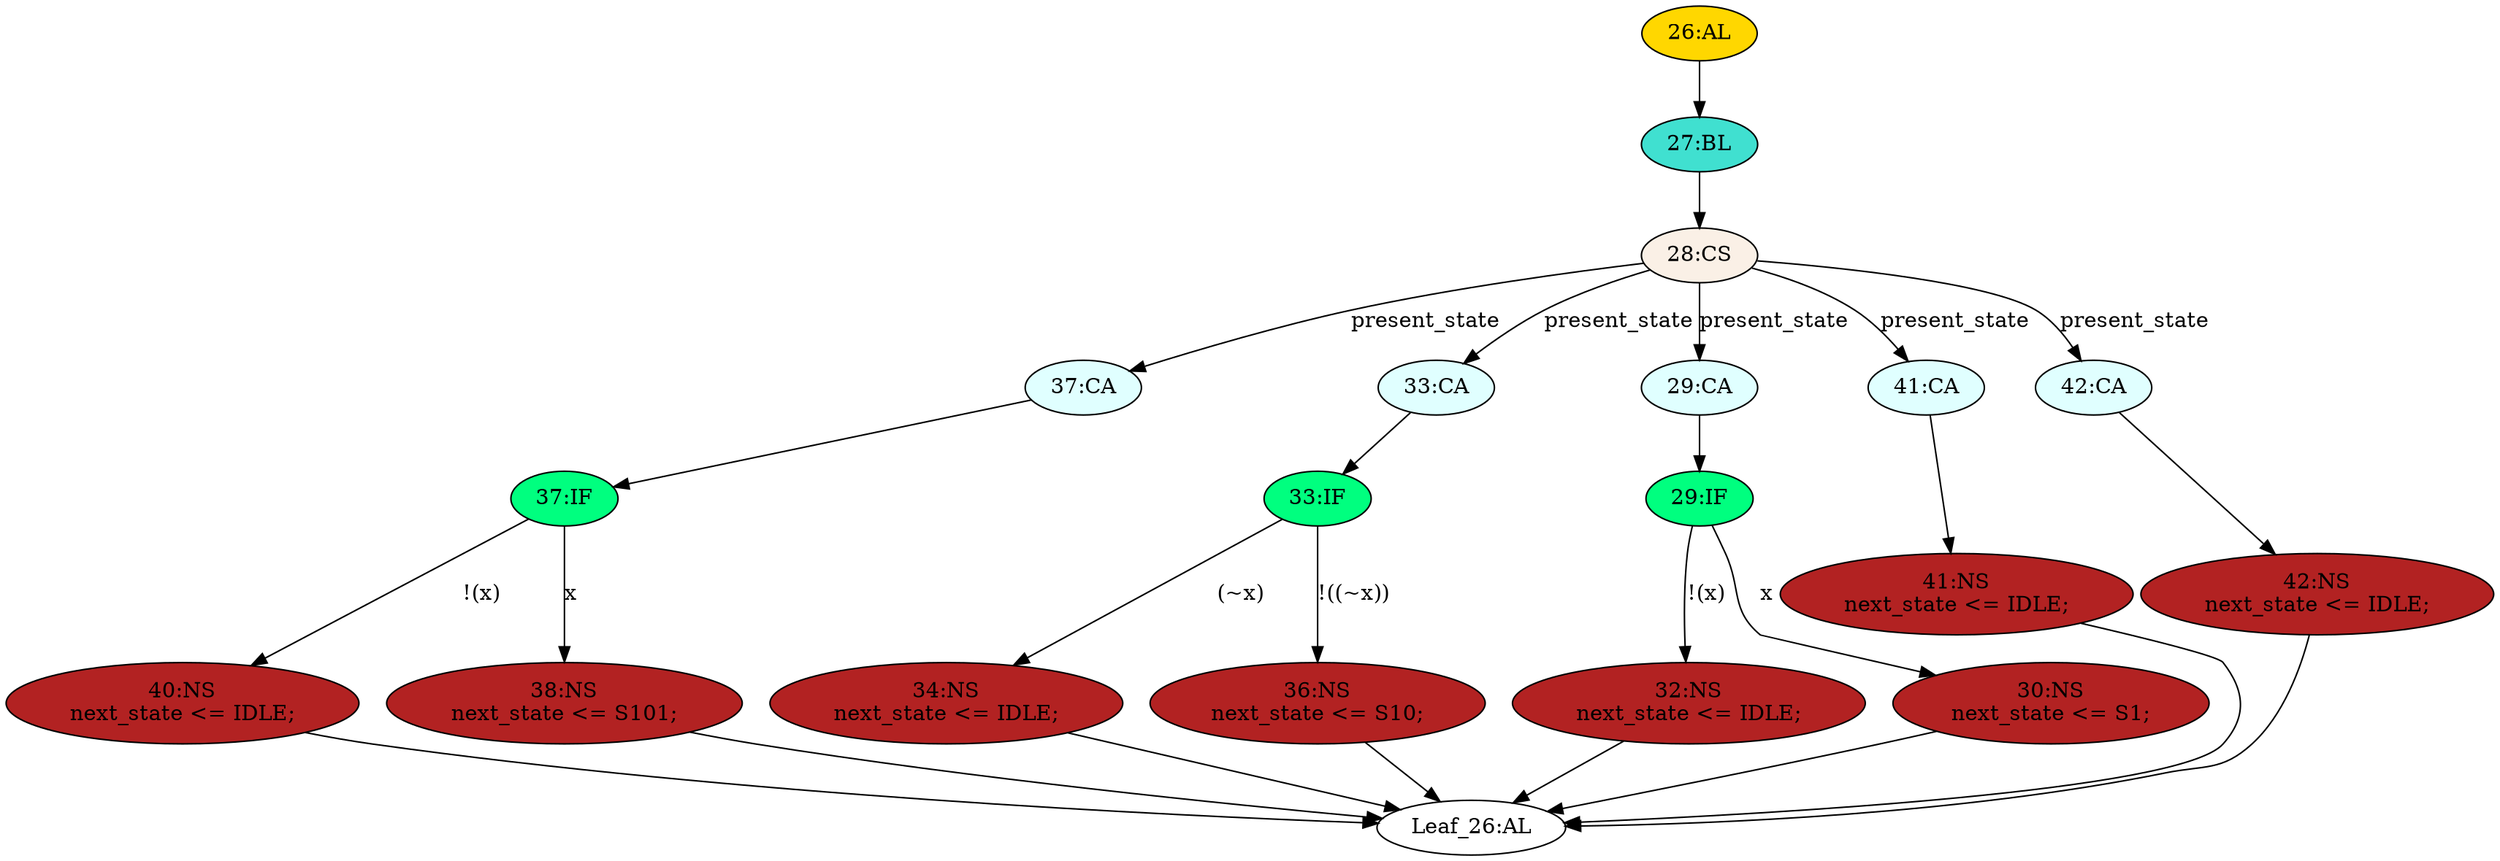 strict digraph "" {
	node [label="\N"];
	"37:CA"	[ast="<pyverilog.vparser.ast.Case object at 0x7f2b5f32db10>",
		fillcolor=lightcyan,
		label="37:CA",
		statements="[]",
		style=filled,
		typ=Case];
	"37:IF"	[ast="<pyverilog.vparser.ast.IfStatement object at 0x7f2b5f32db90>",
		fillcolor=springgreen,
		label="37:IF",
		statements="[]",
		style=filled,
		typ=IfStatement];
	"37:CA" -> "37:IF"	[cond="[]",
		lineno=None];
	"26:AL"	[ast="<pyverilog.vparser.ast.Always object at 0x7f2b5f32d1d0>",
		clk_sens=False,
		fillcolor=gold,
		label="26:AL",
		sens="['present_state', 'x']",
		statements="[]",
		style=filled,
		typ=Always,
		use_var="['x', 'present_state']"];
	"27:BL"	[ast="<pyverilog.vparser.ast.Block object at 0x7f2b5f32d390>",
		fillcolor=turquoise,
		label="27:BL",
		statements="[]",
		style=filled,
		typ=Block];
	"26:AL" -> "27:BL"	[cond="[]",
		lineno=None];
	"Leaf_26:AL"	[def_var="['next_state']",
		label="Leaf_26:AL"];
	"29:IF"	[ast="<pyverilog.vparser.ast.IfStatement object at 0x7f2b5f32d510>",
		fillcolor=springgreen,
		label="29:IF",
		statements="[]",
		style=filled,
		typ=IfStatement];
	"32:NS"	[ast="<pyverilog.vparser.ast.NonblockingSubstitution object at 0x7f2b5f32f5d0>",
		fillcolor=firebrick,
		label="32:NS
next_state <= IDLE;",
		statements="[<pyverilog.vparser.ast.NonblockingSubstitution object at 0x7f2b5f32f5d0>]",
		style=filled,
		typ=NonblockingSubstitution];
	"29:IF" -> "32:NS"	[cond="['x']",
		label="!(x)",
		lineno=29];
	"30:NS"	[ast="<pyverilog.vparser.ast.NonblockingSubstitution object at 0x7f2b5f32d5d0>",
		fillcolor=firebrick,
		label="30:NS
next_state <= S1;",
		statements="[<pyverilog.vparser.ast.NonblockingSubstitution object at 0x7f2b5f32d5d0>]",
		style=filled,
		typ=NonblockingSubstitution];
	"29:IF" -> "30:NS"	[cond="['x']",
		label=x,
		lineno=29];
	"40:NS"	[ast="<pyverilog.vparser.ast.NonblockingSubstitution object at 0x7f2b5f32dbd0>",
		fillcolor=firebrick,
		label="40:NS
next_state <= IDLE;",
		statements="[<pyverilog.vparser.ast.NonblockingSubstitution object at 0x7f2b5f32dbd0>]",
		style=filled,
		typ=NonblockingSubstitution];
	"37:IF" -> "40:NS"	[cond="['x']",
		label="!(x)",
		lineno=37];
	"38:NS"	[ast="<pyverilog.vparser.ast.NonblockingSubstitution object at 0x7f2b5f32dd10>",
		fillcolor=firebrick,
		label="38:NS
next_state <= S101;",
		statements="[<pyverilog.vparser.ast.NonblockingSubstitution object at 0x7f2b5f32dd10>]",
		style=filled,
		typ=NonblockingSubstitution];
	"37:IF" -> "38:NS"	[cond="['x']",
		label=x,
		lineno=37];
	"33:CA"	[ast="<pyverilog.vparser.ast.Case object at 0x7f2b5f32d750>",
		fillcolor=lightcyan,
		label="33:CA",
		statements="[]",
		style=filled,
		typ=Case];
	"33:IF"	[ast="<pyverilog.vparser.ast.IfStatement object at 0x7f2b5f32d7d0>",
		fillcolor=springgreen,
		label="33:IF",
		statements="[]",
		style=filled,
		typ=IfStatement];
	"33:CA" -> "33:IF"	[cond="[]",
		lineno=None];
	"40:NS" -> "Leaf_26:AL"	[cond="[]",
		lineno=None];
	"32:NS" -> "Leaf_26:AL"	[cond="[]",
		lineno=None];
	"42:NS"	[ast="<pyverilog.vparser.ast.NonblockingSubstitution object at 0x7f2b5f3240d0>",
		fillcolor=firebrick,
		label="42:NS
next_state <= IDLE;",
		statements="[<pyverilog.vparser.ast.NonblockingSubstitution object at 0x7f2b5f3240d0>]",
		style=filled,
		typ=NonblockingSubstitution];
	"42:NS" -> "Leaf_26:AL"	[cond="[]",
		lineno=None];
	"28:CS"	[ast="<pyverilog.vparser.ast.CaseStatement object at 0x7f2b5f32d3d0>",
		fillcolor=linen,
		label="28:CS",
		statements="[]",
		style=filled,
		typ=CaseStatement];
	"28:CS" -> "37:CA"	[cond="['present_state']",
		label=present_state,
		lineno=28];
	"28:CS" -> "33:CA"	[cond="['present_state']",
		label=present_state,
		lineno=28];
	"29:CA"	[ast="<pyverilog.vparser.ast.Case object at 0x7f2b5f32d490>",
		fillcolor=lightcyan,
		label="29:CA",
		statements="[]",
		style=filled,
		typ=Case];
	"28:CS" -> "29:CA"	[cond="['present_state']",
		label=present_state,
		lineno=28];
	"41:CA"	[ast="<pyverilog.vparser.ast.Case object at 0x7f2b5f32de90>",
		fillcolor=lightcyan,
		label="41:CA",
		statements="[]",
		style=filled,
		typ=Case];
	"28:CS" -> "41:CA"	[cond="['present_state']",
		label=present_state,
		lineno=28];
	"42:CA"	[ast="<pyverilog.vparser.ast.Case object at 0x7f2b5f324090>",
		fillcolor=lightcyan,
		label="42:CA",
		statements="[]",
		style=filled,
		typ=Case];
	"28:CS" -> "42:CA"	[cond="['present_state']",
		label=present_state,
		lineno=28];
	"34:NS"	[ast="<pyverilog.vparser.ast.NonblockingSubstitution object at 0x7f2b5f32d950>",
		fillcolor=firebrick,
		label="34:NS
next_state <= IDLE;",
		statements="[<pyverilog.vparser.ast.NonblockingSubstitution object at 0x7f2b5f32d950>]",
		style=filled,
		typ=NonblockingSubstitution];
	"33:IF" -> "34:NS"	[cond="['x']",
		label="(~x)",
		lineno=33];
	"36:NS"	[ast="<pyverilog.vparser.ast.NonblockingSubstitution object at 0x7f2b5f32d810>",
		fillcolor=firebrick,
		label="36:NS
next_state <= S10;",
		statements="[<pyverilog.vparser.ast.NonblockingSubstitution object at 0x7f2b5f32d810>]",
		style=filled,
		typ=NonblockingSubstitution];
	"33:IF" -> "36:NS"	[cond="['x']",
		label="!((~x))",
		lineno=33];
	"30:NS" -> "Leaf_26:AL"	[cond="[]",
		lineno=None];
	"27:BL" -> "28:CS"	[cond="[]",
		lineno=None];
	"34:NS" -> "Leaf_26:AL"	[cond="[]",
		lineno=None];
	"29:CA" -> "29:IF"	[cond="[]",
		lineno=None];
	"41:NS"	[ast="<pyverilog.vparser.ast.NonblockingSubstitution object at 0x7f2b5f32df10>",
		fillcolor=firebrick,
		label="41:NS
next_state <= IDLE;",
		statements="[<pyverilog.vparser.ast.NonblockingSubstitution object at 0x7f2b5f32df10>]",
		style=filled,
		typ=NonblockingSubstitution];
	"41:NS" -> "Leaf_26:AL"	[cond="[]",
		lineno=None];
	"41:CA" -> "41:NS"	[cond="[]",
		lineno=None];
	"38:NS" -> "Leaf_26:AL"	[cond="[]",
		lineno=None];
	"36:NS" -> "Leaf_26:AL"	[cond="[]",
		lineno=None];
	"42:CA" -> "42:NS"	[cond="[]",
		lineno=None];
}

